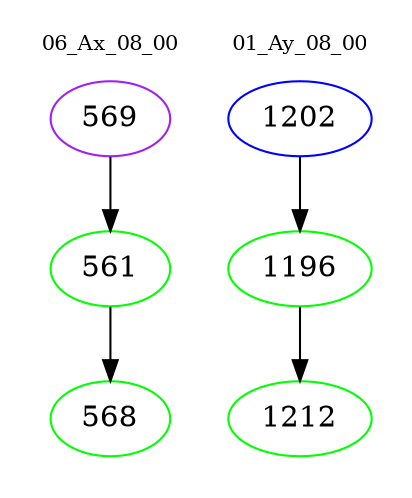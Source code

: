 digraph{
subgraph cluster_0 {
color = white
label = "06_Ax_08_00";
fontsize=10;
T0_569 [label="569", color="purple"]
T0_569 -> T0_561 [color="black"]
T0_561 [label="561", color="green"]
T0_561 -> T0_568 [color="black"]
T0_568 [label="568", color="green"]
}
subgraph cluster_1 {
color = white
label = "01_Ay_08_00";
fontsize=10;
T1_1202 [label="1202", color="blue"]
T1_1202 -> T1_1196 [color="black"]
T1_1196 [label="1196", color="green"]
T1_1196 -> T1_1212 [color="black"]
T1_1212 [label="1212", color="green"]
}
}

